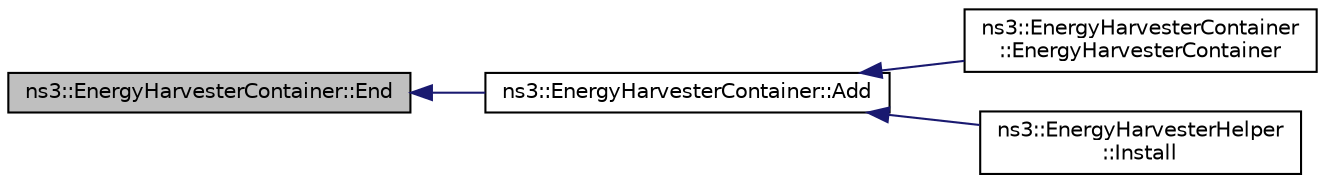 digraph "ns3::EnergyHarvesterContainer::End"
{
  edge [fontname="Helvetica",fontsize="10",labelfontname="Helvetica",labelfontsize="10"];
  node [fontname="Helvetica",fontsize="10",shape=record];
  rankdir="LR";
  Node1 [label="ns3::EnergyHarvesterContainer::End",height=0.2,width=0.4,color="black", fillcolor="grey75", style="filled", fontcolor="black"];
  Node1 -> Node2 [dir="back",color="midnightblue",fontsize="10",style="solid"];
  Node2 [label="ns3::EnergyHarvesterContainer::Add",height=0.2,width=0.4,color="black", fillcolor="white", style="filled",URL="$dd/dcb/classns3_1_1EnergyHarvesterContainer.html#ac8c608d93839d477d9ba0d55a74dbf15"];
  Node2 -> Node3 [dir="back",color="midnightblue",fontsize="10",style="solid"];
  Node3 [label="ns3::EnergyHarvesterContainer\l::EnergyHarvesterContainer",height=0.2,width=0.4,color="black", fillcolor="white", style="filled",URL="$dd/dcb/classns3_1_1EnergyHarvesterContainer.html#aa96f0bb985848ddc27c440def6204b78"];
  Node2 -> Node4 [dir="back",color="midnightblue",fontsize="10",style="solid"];
  Node4 [label="ns3::EnergyHarvesterHelper\l::Install",height=0.2,width=0.4,color="black", fillcolor="white", style="filled",URL="$d5/dbd/classns3_1_1EnergyHarvesterHelper.html#a84cf9de6031011a94e84b44b7741eb91"];
}

